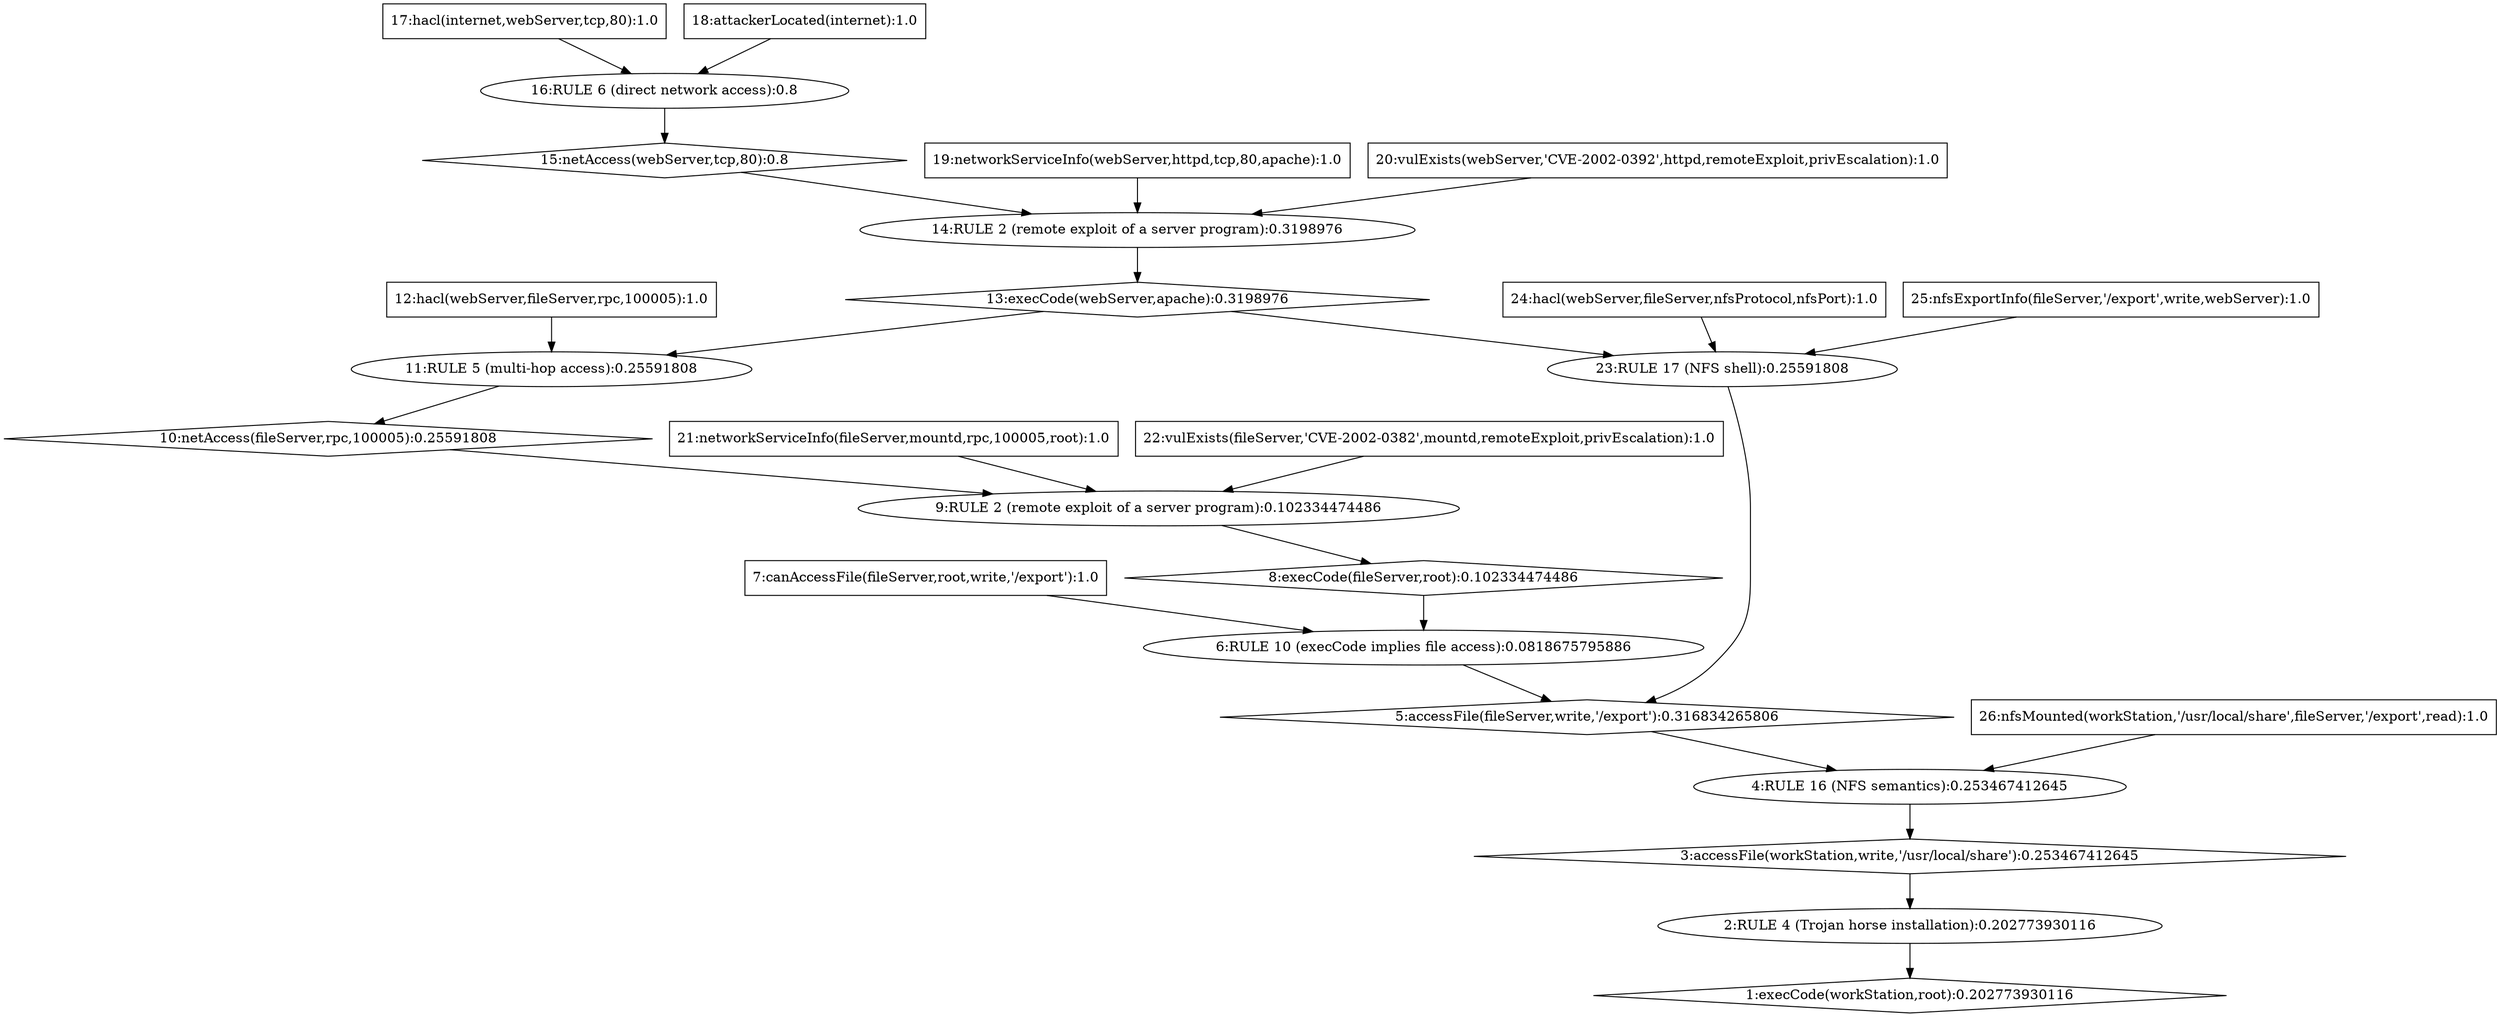 digraph G {
t1 [label="1:execCode(workStation,root):0.202773930116",shape=diamond];
t2 [label="2:RULE 4 (Trojan horse installation):0.202773930116",shape=ellipse];
t3 [label="3:accessFile(workStation,write,'/usr/local/share'):0.253467412645",shape=diamond];
t4 [label="4:RULE 16 (NFS semantics):0.253467412645",shape=ellipse];
t5 [label="5:accessFile(fileServer,write,'/export'):0.316834265806",shape=diamond];
t6 [label="6:RULE 10 (execCode implies file access):0.0818675795886",shape=ellipse];
t7 [label="7:canAccessFile(fileServer,root,write,'/export'):1.0",shape=box];
t8 [label="8:execCode(fileServer,root):0.102334474486",shape=diamond];
t9 [label="9:RULE 2 (remote exploit of a server program):0.102334474486",shape=ellipse];
t10 [label="10:netAccess(fileServer,rpc,100005):0.25591808",shape=diamond];
t11 [label="11:RULE 5 (multi-hop access):0.25591808",shape=ellipse];
t12 [label="12:hacl(webServer,fileServer,rpc,100005):1.0",shape=box];
t13 [label="13:execCode(webServer,apache):0.3198976",shape=diamond];
t14 [label="14:RULE 2 (remote exploit of a server program):0.3198976",shape=ellipse];
t15 [label="15:netAccess(webServer,tcp,80):0.8",shape=diamond];
t16 [label="16:RULE 6 (direct network access):0.8",shape=ellipse];
t17 [label="17:hacl(internet,webServer,tcp,80):1.0",shape=box];
t18 [label="18:attackerLocated(internet):1.0",shape=box];
t19 [label="19:networkServiceInfo(webServer,httpd,tcp,80,apache):1.0",shape=box];
t20 [label="20:vulExists(webServer,'CVE-2002-0392',httpd,remoteExploit,privEscalation):1.0",shape=box];
t21 [label="21:networkServiceInfo(fileServer,mountd,rpc,100005,root):1.0",shape=box];
t22 [label="22:vulExists(fileServer,'CVE-2002-0382',mountd,remoteExploit,privEscalation):1.0",shape=box];
t23 [label="23:RULE 17 (NFS shell):0.25591808",shape=ellipse];
t24 [label="24:hacl(webServer,fileServer,nfsProtocol,nfsPort):1.0",shape=box];
t25 [label="25:nfsExportInfo(fileServer,'/export',write,webServer):1.0",shape=box];
t26 [label="26:nfsMounted(workStation,'/usr/local/share',fileServer,'/export',read):1.0",shape=box];
t7 -> t6;
t12 -> t11;
t17 -> t16;
t18 -> t16;
t16 -> t15;
t15 -> t14;
t19 -> t14;
t20 -> t14;
t14 -> t13;
t13 -> t11;
t11 -> t10;
t10 -> t9;
t21 -> t9;
t22 -> t9;
t9 -> t8;
t8 -> t6;
t6 -> t5;
t24 -> t23;
t25 -> t23;
t13 -> t23;
t23 -> t5;
t5 -> t4;
t26 -> t4;
t4 -> t3;
t3 -> t2;
t2 -> t1;
}
